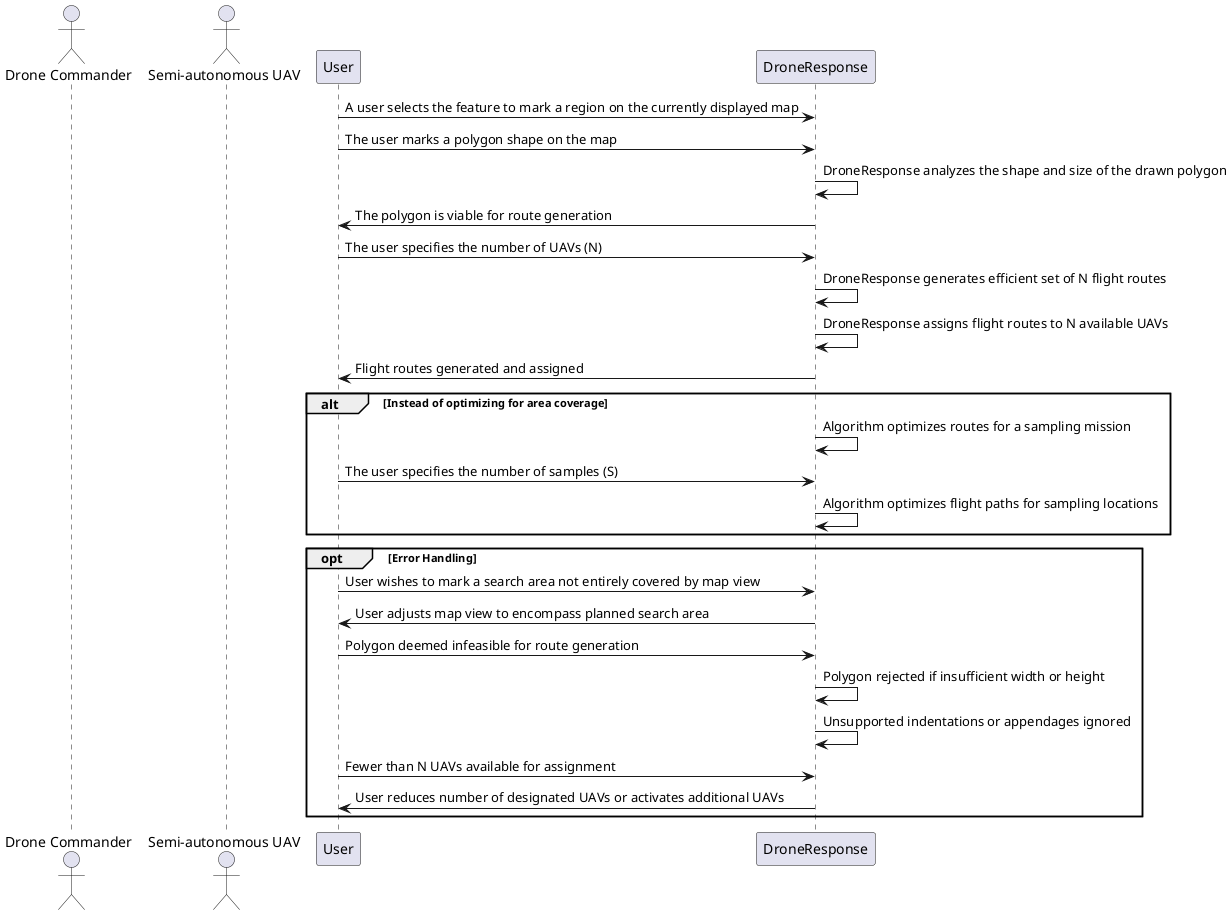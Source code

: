 @startuml "Generate Flight Routes for Area Coverage"

actor "Drone Commander" as DC
actor "Semi-autonomous UAV" as UAV
participant "User" as U
participant "DroneResponse" as DR

U -> DR: A user selects the feature to mark a region on the currently displayed map
U -> DR: The user marks a polygon shape on the map
DR -> DR: DroneResponse analyzes the shape and size of the drawn polygon
DR -> U: The polygon is viable for route generation
U -> DR: The user specifies the number of UAVs (N)
DR -> DR: DroneResponse generates efficient set of N flight routes
DR -> DR: DroneResponse assigns flight routes to N available UAVs
DR -> U: Flight routes generated and assigned

alt Instead of optimizing for area coverage
    DR -> DR: Algorithm optimizes routes for a sampling mission
    U -> DR: The user specifies the number of samples (S)
    DR -> DR: Algorithm optimizes flight paths for sampling locations
end

opt Error Handling
    U -> DR: User wishes to mark a search area not entirely covered by map view
    DR -> U: User adjusts map view to encompass planned search area
    U -> DR: Polygon deemed infeasible for route generation
    DR -> DR: Polygon rejected if insufficient width or height
    DR -> DR: Unsupported indentations or appendages ignored
    U -> DR: Fewer than N UAVs available for assignment
    DR -> U: User reduces number of designated UAVs or activates additional UAVs
end

@enduml
